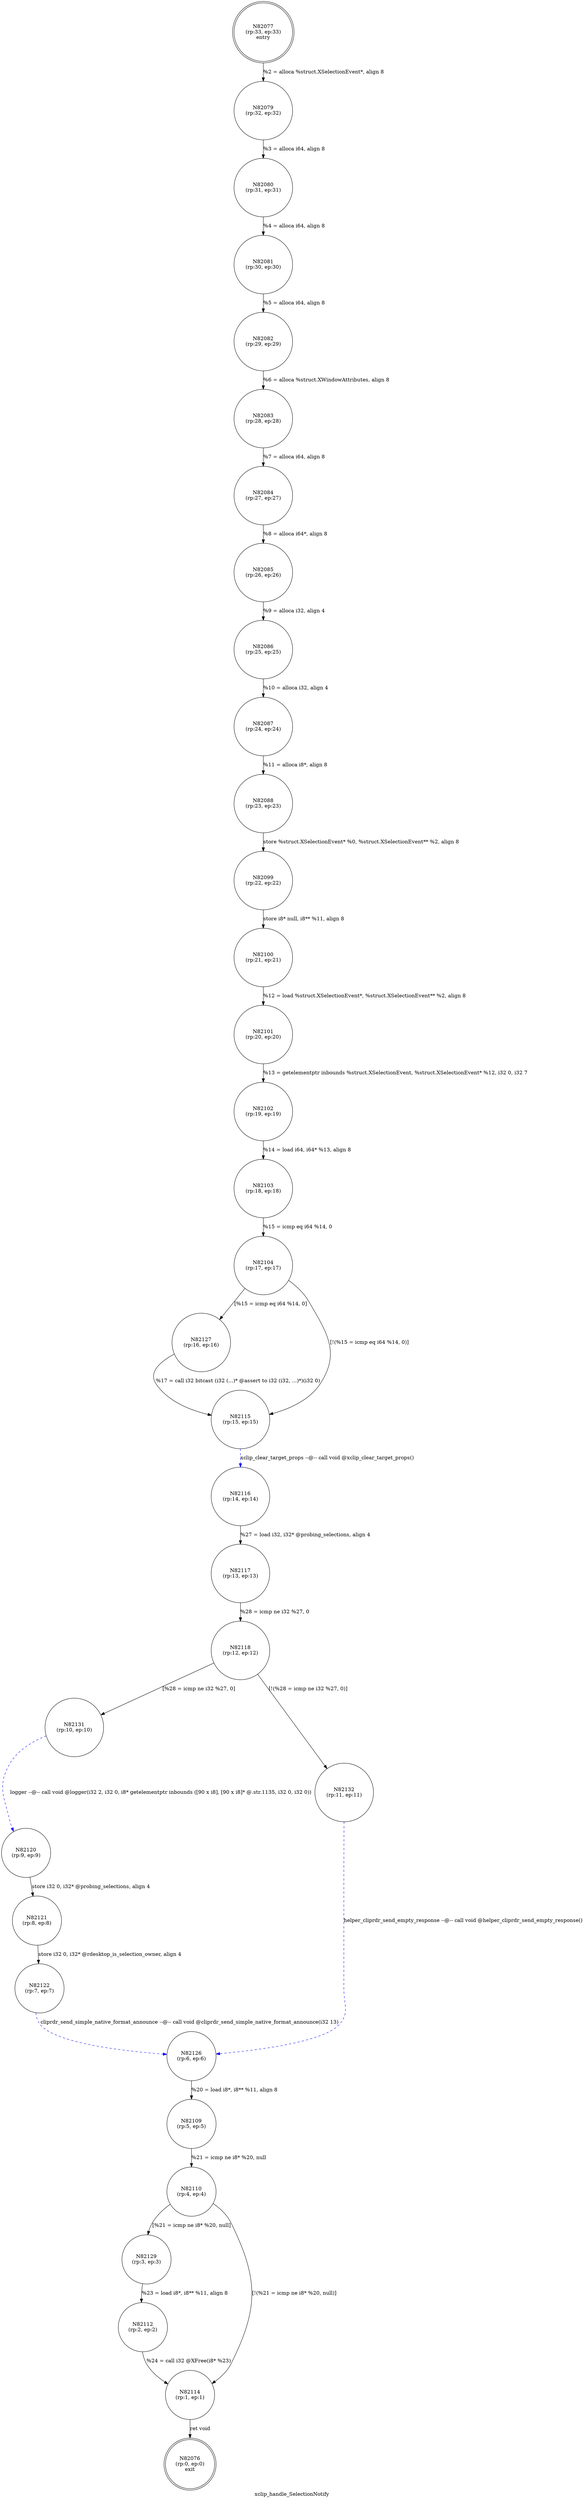 digraph xclip_handle_SelectionNotify {
label="xclip_handle_SelectionNotify"
82076 [label="N82076\n(rp:0, ep:0)\nexit", shape="doublecircle"]
82077 [label="N82077\n(rp:33, ep:33)\nentry", shape="doublecircle"]
82077 -> 82079 [label="%2 = alloca %struct.XSelectionEvent*, align 8"]
82079 [label="N82079\n(rp:32, ep:32)", shape="circle"]
82079 -> 82080 [label="%3 = alloca i64, align 8"]
82080 [label="N82080\n(rp:31, ep:31)", shape="circle"]
82080 -> 82081 [label="%4 = alloca i64, align 8"]
82081 [label="N82081\n(rp:30, ep:30)", shape="circle"]
82081 -> 82082 [label="%5 = alloca i64, align 8"]
82082 [label="N82082\n(rp:29, ep:29)", shape="circle"]
82082 -> 82083 [label="%6 = alloca %struct.XWindowAttributes, align 8"]
82083 [label="N82083\n(rp:28, ep:28)", shape="circle"]
82083 -> 82084 [label="%7 = alloca i64, align 8"]
82084 [label="N82084\n(rp:27, ep:27)", shape="circle"]
82084 -> 82085 [label="%8 = alloca i64*, align 8"]
82085 [label="N82085\n(rp:26, ep:26)", shape="circle"]
82085 -> 82086 [label="%9 = alloca i32, align 4"]
82086 [label="N82086\n(rp:25, ep:25)", shape="circle"]
82086 -> 82087 [label="%10 = alloca i32, align 4"]
82087 [label="N82087\n(rp:24, ep:24)", shape="circle"]
82087 -> 82088 [label="%11 = alloca i8*, align 8"]
82088 [label="N82088\n(rp:23, ep:23)", shape="circle"]
82088 -> 82099 [label="store %struct.XSelectionEvent* %0, %struct.XSelectionEvent** %2, align 8"]
82099 [label="N82099\n(rp:22, ep:22)", shape="circle"]
82099 -> 82100 [label="store i8* null, i8** %11, align 8"]
82100 [label="N82100\n(rp:21, ep:21)", shape="circle"]
82100 -> 82101 [label="%12 = load %struct.XSelectionEvent*, %struct.XSelectionEvent** %2, align 8"]
82101 [label="N82101\n(rp:20, ep:20)", shape="circle"]
82101 -> 82102 [label="%13 = getelementptr inbounds %struct.XSelectionEvent, %struct.XSelectionEvent* %12, i32 0, i32 7"]
82102 [label="N82102\n(rp:19, ep:19)", shape="circle"]
82102 -> 82103 [label="%14 = load i64, i64* %13, align 8"]
82103 [label="N82103\n(rp:18, ep:18)", shape="circle"]
82103 -> 82104 [label="%15 = icmp eq i64 %14, 0"]
82104 [label="N82104\n(rp:17, ep:17)", shape="circle"]
82104 -> 82127 [label="[%15 = icmp eq i64 %14, 0]"]
82104 -> 82115 [label="[!(%15 = icmp eq i64 %14, 0)]"]
82109 [label="N82109\n(rp:5, ep:5)", shape="circle"]
82109 -> 82110 [label="%21 = icmp ne i8* %20, null"]
82110 [label="N82110\n(rp:4, ep:4)", shape="circle"]
82110 -> 82129 [label="[%21 = icmp ne i8* %20, null]"]
82110 -> 82114 [label="[!(%21 = icmp ne i8* %20, null)]"]
82112 [label="N82112\n(rp:2, ep:2)", shape="circle"]
82112 -> 82114 [label="%24 = call i32 @XFree(i8* %23)"]
82114 [label="N82114\n(rp:1, ep:1)", shape="circle"]
82114 -> 82076 [label="ret void"]
82115 [label="N82115\n(rp:15, ep:15)", shape="circle"]
82115 -> 82116 [label="xclip_clear_target_props --@-- call void @xclip_clear_target_props()", style="dashed", color="blue"]
82116 [label="N82116\n(rp:14, ep:14)", shape="circle"]
82116 -> 82117 [label="%27 = load i32, i32* @probing_selections, align 4"]
82117 [label="N82117\n(rp:13, ep:13)", shape="circle"]
82117 -> 82118 [label="%28 = icmp ne i32 %27, 0"]
82118 [label="N82118\n(rp:12, ep:12)", shape="circle"]
82118 -> 82131 [label="[%28 = icmp ne i32 %27, 0]"]
82118 -> 82132 [label="[!(%28 = icmp ne i32 %27, 0)]"]
82120 [label="N82120\n(rp:9, ep:9)", shape="circle"]
82120 -> 82121 [label="store i32 0, i32* @probing_selections, align 4"]
82121 [label="N82121\n(rp:8, ep:8)", shape="circle"]
82121 -> 82122 [label="store i32 0, i32* @rdesktop_is_selection_owner, align 4"]
82122 [label="N82122\n(rp:7, ep:7)", shape="circle"]
82122 -> 82126 [label="cliprdr_send_simple_native_format_announce --@-- call void @cliprdr_send_simple_native_format_announce(i32 13)", style="dashed", color="blue"]
82126 [label="N82126\n(rp:6, ep:6)", shape="circle"]
82126 -> 82109 [label="%20 = load i8*, i8** %11, align 8"]
82127 [label="N82127\n(rp:16, ep:16)", shape="circle"]
82127 -> 82115 [label="%17 = call i32 bitcast (i32 (...)* @assert to i32 (i32, ...)*)(i32 0)"]
82129 [label="N82129\n(rp:3, ep:3)", shape="circle"]
82129 -> 82112 [label="%23 = load i8*, i8** %11, align 8"]
82131 [label="N82131\n(rp:10, ep:10)", shape="circle"]
82131 -> 82120 [label="logger --@-- call void @logger(i32 2, i32 0, i8* getelementptr inbounds ([90 x i8], [90 x i8]* @.str.1135, i32 0, i32 0))", style="dashed", color="blue"]
82132 [label="N82132\n(rp:11, ep:11)", shape="circle"]
82132 -> 82126 [label="helper_cliprdr_send_empty_response --@-- call void @helper_cliprdr_send_empty_response()", style="dashed", color="blue"]
}
